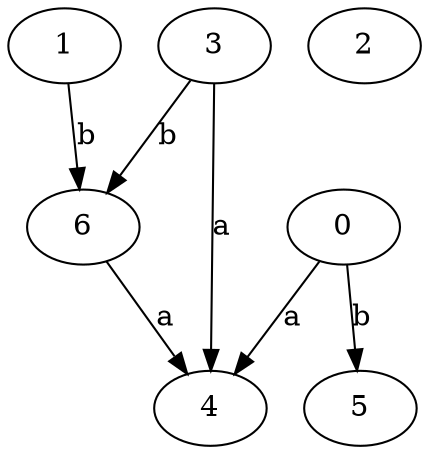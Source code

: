 strict digraph  {
1;
2;
3;
4;
0;
5;
6;
1 -> 6  [label=b];
3 -> 4  [label=a];
3 -> 6  [label=b];
0 -> 4  [label=a];
0 -> 5  [label=b];
6 -> 4  [label=a];
}
